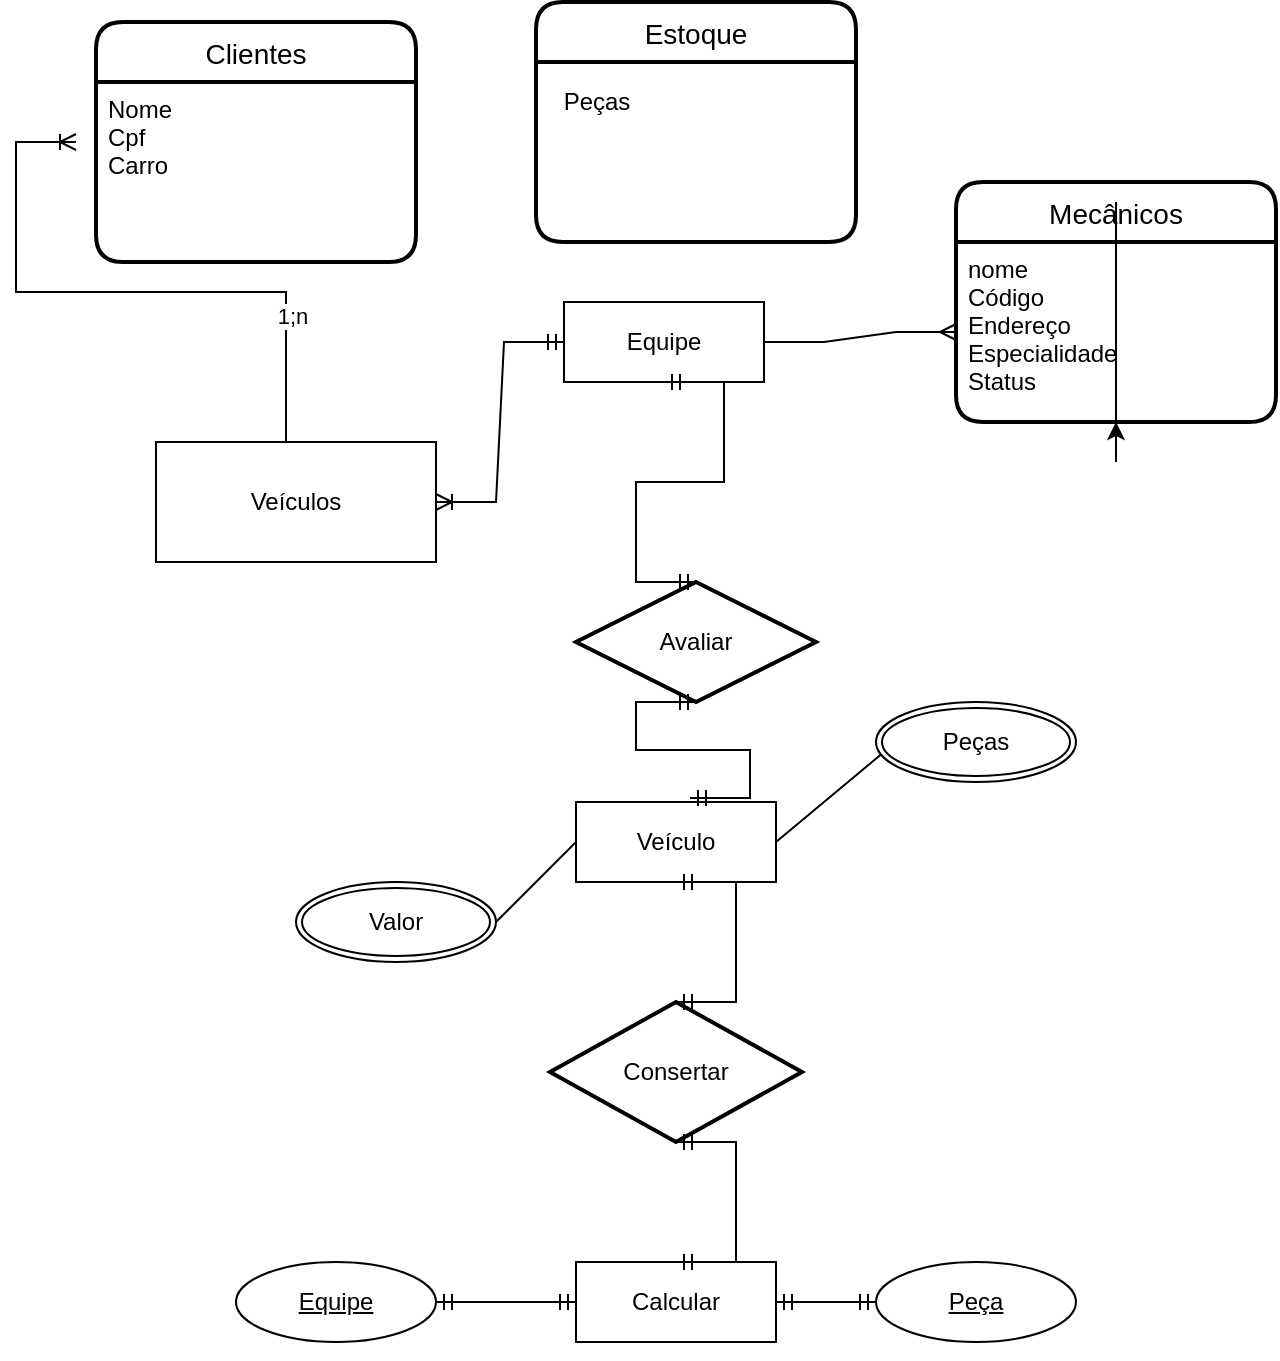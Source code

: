 <mxfile version="20.3.6" type="github">
  <diagram id="n0PA5U3UW_VxZqhZlks4" name="Page-1">
    <mxGraphModel dx="1422" dy="873" grid="1" gridSize="10" guides="1" tooltips="1" connect="1" arrows="1" fold="1" page="1" pageScale="1" pageWidth="827" pageHeight="1169" math="0" shadow="0">
      <root>
        <mxCell id="0" />
        <mxCell id="1" parent="0" />
        <mxCell id="Pp0cXHjPdu-ggRKnJguA-10" value="Mecânicos" style="swimlane;childLayout=stackLayout;horizontal=1;startSize=30;horizontalStack=0;rounded=1;fontSize=14;fontStyle=0;strokeWidth=2;resizeParent=0;resizeLast=1;shadow=0;dashed=0;align=center;" vertex="1" parent="1">
          <mxGeometry x="510" y="120" width="160" height="120" as="geometry" />
        </mxCell>
        <mxCell id="Pp0cXHjPdu-ggRKnJguA-28" style="edgeStyle=orthogonalEdgeStyle;rounded=0;orthogonalLoop=1;jettySize=auto;html=1;" edge="1" parent="Pp0cXHjPdu-ggRKnJguA-10" source="Pp0cXHjPdu-ggRKnJguA-11" target="Pp0cXHjPdu-ggRKnJguA-10">
          <mxGeometry relative="1" as="geometry" />
        </mxCell>
        <mxCell id="Pp0cXHjPdu-ggRKnJguA-11" value="nome&#xa;Código&#xa;Endereço&#xa;Especialidade&#xa;Status&#xa;" style="align=left;strokeColor=none;fillColor=none;spacingLeft=4;fontSize=12;verticalAlign=top;resizable=0;rotatable=0;part=1;" vertex="1" parent="Pp0cXHjPdu-ggRKnJguA-10">
          <mxGeometry y="30" width="160" height="90" as="geometry" />
        </mxCell>
        <mxCell id="Pp0cXHjPdu-ggRKnJguA-14" value="Clientes" style="swimlane;childLayout=stackLayout;horizontal=1;startSize=30;horizontalStack=0;rounded=1;fontSize=14;fontStyle=0;strokeWidth=2;resizeParent=0;resizeLast=1;shadow=0;dashed=0;align=center;" vertex="1" parent="1">
          <mxGeometry x="80" y="40" width="160" height="120" as="geometry" />
        </mxCell>
        <mxCell id="Pp0cXHjPdu-ggRKnJguA-15" value="Nome&#xa;Cpf&#xa;Carro&#xa;" style="align=left;strokeColor=none;fillColor=none;spacingLeft=4;fontSize=12;verticalAlign=top;resizable=0;rotatable=0;part=1;" vertex="1" parent="Pp0cXHjPdu-ggRKnJguA-14">
          <mxGeometry y="30" width="160" height="90" as="geometry" />
        </mxCell>
        <mxCell id="Pp0cXHjPdu-ggRKnJguA-17" value="Veículos" style="whiteSpace=wrap;html=1;align=center;" vertex="1" parent="1">
          <mxGeometry x="110" y="250" width="140" height="60" as="geometry" />
        </mxCell>
        <mxCell id="Pp0cXHjPdu-ggRKnJguA-18" value="" style="edgeStyle=entityRelationEdgeStyle;fontSize=12;html=1;endArrow=ERoneToMany;rounded=0;exitX=0.25;exitY=0;exitDx=0;exitDy=0;" edge="1" parent="1" source="Pp0cXHjPdu-ggRKnJguA-17">
          <mxGeometry width="100" height="100" relative="1" as="geometry">
            <mxPoint x="160" y="220" as="sourcePoint" />
            <mxPoint x="70" y="100" as="targetPoint" />
          </mxGeometry>
        </mxCell>
        <mxCell id="Pp0cXHjPdu-ggRKnJguA-20" value="1;n" style="edgeLabel;html=1;align=center;verticalAlign=middle;resizable=0;points=[];" vertex="1" connectable="0" parent="Pp0cXHjPdu-ggRKnJguA-18">
          <mxGeometry x="-0.462" y="-3" relative="1" as="geometry">
            <mxPoint as="offset" />
          </mxGeometry>
        </mxCell>
        <mxCell id="Pp0cXHjPdu-ggRKnJguA-19" value="Avaliar" style="strokeWidth=2;html=1;shape=mxgraph.flowchart.decision;whiteSpace=wrap;" vertex="1" parent="1">
          <mxGeometry x="320" y="320" width="120" height="60" as="geometry" />
        </mxCell>
        <mxCell id="Pp0cXHjPdu-ggRKnJguA-22" value="" style="edgeStyle=entityRelationEdgeStyle;fontSize=12;html=1;endArrow=ERoneToMany;startArrow=ERmandOne;rounded=0;entryX=1;entryY=0.5;entryDx=0;entryDy=0;exitX=0;exitY=0.5;exitDx=0;exitDy=0;" edge="1" parent="1" source="Pp0cXHjPdu-ggRKnJguA-24" target="Pp0cXHjPdu-ggRKnJguA-17">
          <mxGeometry width="100" height="100" relative="1" as="geometry">
            <mxPoint x="360" y="500" as="sourcePoint" />
            <mxPoint x="460" y="400" as="targetPoint" />
          </mxGeometry>
        </mxCell>
        <mxCell id="Pp0cXHjPdu-ggRKnJguA-24" value="Equipe" style="whiteSpace=wrap;html=1;align=center;" vertex="1" parent="1">
          <mxGeometry x="314" y="180" width="100" height="40" as="geometry" />
        </mxCell>
        <mxCell id="Pp0cXHjPdu-ggRKnJguA-25" value="" style="edgeStyle=entityRelationEdgeStyle;fontSize=12;html=1;endArrow=ERmany;rounded=0;entryX=0;entryY=0.5;entryDx=0;entryDy=0;exitX=1;exitY=0.5;exitDx=0;exitDy=0;" edge="1" parent="1" source="Pp0cXHjPdu-ggRKnJguA-24" target="Pp0cXHjPdu-ggRKnJguA-11">
          <mxGeometry width="100" height="100" relative="1" as="geometry">
            <mxPoint x="360" y="500" as="sourcePoint" />
            <mxPoint x="460" y="400" as="targetPoint" />
          </mxGeometry>
        </mxCell>
        <mxCell id="Pp0cXHjPdu-ggRKnJguA-26" value="" style="edgeStyle=entityRelationEdgeStyle;fontSize=12;html=1;endArrow=ERmandOne;startArrow=ERmandOne;rounded=0;entryX=0.5;entryY=1;entryDx=0;entryDy=0;exitX=0.5;exitY=0;exitDx=0;exitDy=0;exitPerimeter=0;" edge="1" parent="1" source="Pp0cXHjPdu-ggRKnJguA-19" target="Pp0cXHjPdu-ggRKnJguA-24">
          <mxGeometry width="100" height="100" relative="1" as="geometry">
            <mxPoint x="360" y="500" as="sourcePoint" />
            <mxPoint x="460" y="400" as="targetPoint" />
          </mxGeometry>
        </mxCell>
        <mxCell id="Pp0cXHjPdu-ggRKnJguA-29" value="Veículo" style="whiteSpace=wrap;html=1;align=center;" vertex="1" parent="1">
          <mxGeometry x="320" y="430" width="100" height="40" as="geometry" />
        </mxCell>
        <mxCell id="Pp0cXHjPdu-ggRKnJguA-31" value="" style="endArrow=none;html=1;rounded=0;exitX=1;exitY=0.5;exitDx=0;exitDy=0;" edge="1" parent="1" source="Pp0cXHjPdu-ggRKnJguA-29">
          <mxGeometry relative="1" as="geometry">
            <mxPoint x="330" y="450" as="sourcePoint" />
            <mxPoint x="480" y="400" as="targetPoint" />
          </mxGeometry>
        </mxCell>
        <mxCell id="Pp0cXHjPdu-ggRKnJguA-32" value="Peças" style="ellipse;shape=doubleEllipse;margin=3;whiteSpace=wrap;html=1;align=center;" vertex="1" parent="1">
          <mxGeometry x="470" y="380" width="100" height="40" as="geometry" />
        </mxCell>
        <mxCell id="Pp0cXHjPdu-ggRKnJguA-35" value="Estoque" style="swimlane;childLayout=stackLayout;horizontal=1;startSize=30;horizontalStack=0;rounded=1;fontSize=14;fontStyle=0;strokeWidth=2;resizeParent=0;resizeLast=1;shadow=0;dashed=0;align=center;" vertex="1" parent="1">
          <mxGeometry x="300" y="30" width="160" height="120" as="geometry" />
        </mxCell>
        <mxCell id="Pp0cXHjPdu-ggRKnJguA-38" value="Peças" style="text;html=1;align=center;verticalAlign=middle;resizable=0;points=[];autosize=1;strokeColor=none;fillColor=none;" vertex="1" parent="1">
          <mxGeometry x="300" y="65" width="60" height="30" as="geometry" />
        </mxCell>
        <mxCell id="Pp0cXHjPdu-ggRKnJguA-40" value="Consertar" style="strokeWidth=2;html=1;shape=mxgraph.flowchart.decision;whiteSpace=wrap;" vertex="1" parent="1">
          <mxGeometry x="307" y="530" width="126" height="70" as="geometry" />
        </mxCell>
        <mxCell id="Pp0cXHjPdu-ggRKnJguA-41" value="Valor" style="ellipse;shape=doubleEllipse;margin=3;whiteSpace=wrap;html=1;align=center;" vertex="1" parent="1">
          <mxGeometry x="180" y="470" width="100" height="40" as="geometry" />
        </mxCell>
        <mxCell id="Pp0cXHjPdu-ggRKnJguA-42" value="" style="endArrow=none;html=1;rounded=0;exitX=1;exitY=0.5;exitDx=0;exitDy=0;entryX=0;entryY=0.5;entryDx=0;entryDy=0;" edge="1" parent="1" source="Pp0cXHjPdu-ggRKnJguA-41" target="Pp0cXHjPdu-ggRKnJguA-29">
          <mxGeometry relative="1" as="geometry">
            <mxPoint x="330" y="460" as="sourcePoint" />
            <mxPoint x="490" y="460" as="targetPoint" />
          </mxGeometry>
        </mxCell>
        <mxCell id="Pp0cXHjPdu-ggRKnJguA-43" value="" style="edgeStyle=entityRelationEdgeStyle;fontSize=12;html=1;endArrow=ERmandOne;startArrow=ERmandOne;rounded=0;exitX=0.5;exitY=0;exitDx=0;exitDy=0;exitPerimeter=0;entryX=0.5;entryY=1;entryDx=0;entryDy=0;" edge="1" parent="1" source="Pp0cXHjPdu-ggRKnJguA-40" target="Pp0cXHjPdu-ggRKnJguA-29">
          <mxGeometry width="100" height="100" relative="1" as="geometry">
            <mxPoint x="360" y="510" as="sourcePoint" />
            <mxPoint x="460" y="410" as="targetPoint" />
          </mxGeometry>
        </mxCell>
        <mxCell id="Pp0cXHjPdu-ggRKnJguA-44" value="Calcular" style="whiteSpace=wrap;html=1;align=center;" vertex="1" parent="1">
          <mxGeometry x="320" y="660" width="100" height="40" as="geometry" />
        </mxCell>
        <mxCell id="Pp0cXHjPdu-ggRKnJguA-46" style="edgeStyle=orthogonalEdgeStyle;rounded=0;orthogonalLoop=1;jettySize=auto;html=1;exitX=0.5;exitY=1;exitDx=0;exitDy=0;" edge="1" parent="1" source="Pp0cXHjPdu-ggRKnJguA-44" target="Pp0cXHjPdu-ggRKnJguA-44">
          <mxGeometry relative="1" as="geometry" />
        </mxCell>
        <mxCell id="Pp0cXHjPdu-ggRKnJguA-48" value="Equipe" style="ellipse;whiteSpace=wrap;html=1;align=center;fontStyle=4;" vertex="1" parent="1">
          <mxGeometry x="150" y="660" width="100" height="40" as="geometry" />
        </mxCell>
        <mxCell id="Pp0cXHjPdu-ggRKnJguA-49" value="Peça" style="ellipse;whiteSpace=wrap;html=1;align=center;fontStyle=4;" vertex="1" parent="1">
          <mxGeometry x="470" y="660" width="100" height="40" as="geometry" />
        </mxCell>
        <mxCell id="Pp0cXHjPdu-ggRKnJguA-50" value="" style="edgeStyle=entityRelationEdgeStyle;fontSize=12;html=1;endArrow=ERmandOne;startArrow=ERmandOne;rounded=0;exitX=1;exitY=0.5;exitDx=0;exitDy=0;entryX=0;entryY=0.5;entryDx=0;entryDy=0;" edge="1" parent="1" source="Pp0cXHjPdu-ggRKnJguA-48" target="Pp0cXHjPdu-ggRKnJguA-44">
          <mxGeometry width="100" height="100" relative="1" as="geometry">
            <mxPoint x="360" y="510" as="sourcePoint" />
            <mxPoint x="460" y="410" as="targetPoint" />
          </mxGeometry>
        </mxCell>
        <mxCell id="Pp0cXHjPdu-ggRKnJguA-51" value="" style="edgeStyle=entityRelationEdgeStyle;fontSize=12;html=1;endArrow=ERmandOne;startArrow=ERmandOne;rounded=0;exitX=1;exitY=0.5;exitDx=0;exitDy=0;entryX=0;entryY=0.5;entryDx=0;entryDy=0;" edge="1" parent="1" source="Pp0cXHjPdu-ggRKnJguA-44" target="Pp0cXHjPdu-ggRKnJguA-49">
          <mxGeometry width="100" height="100" relative="1" as="geometry">
            <mxPoint x="360" y="510" as="sourcePoint" />
            <mxPoint x="460" y="410" as="targetPoint" />
          </mxGeometry>
        </mxCell>
        <mxCell id="Pp0cXHjPdu-ggRKnJguA-52" value="" style="edgeStyle=entityRelationEdgeStyle;fontSize=12;html=1;endArrow=ERmandOne;startArrow=ERmandOne;rounded=0;exitX=0.5;exitY=1;exitDx=0;exitDy=0;exitPerimeter=0;entryX=0.57;entryY=-0.05;entryDx=0;entryDy=0;entryPerimeter=0;" edge="1" parent="1" source="Pp0cXHjPdu-ggRKnJguA-19" target="Pp0cXHjPdu-ggRKnJguA-29">
          <mxGeometry width="100" height="100" relative="1" as="geometry">
            <mxPoint x="360" y="510" as="sourcePoint" />
            <mxPoint x="460" y="410" as="targetPoint" />
          </mxGeometry>
        </mxCell>
        <mxCell id="Pp0cXHjPdu-ggRKnJguA-53" value="" style="edgeStyle=entityRelationEdgeStyle;fontSize=12;html=1;endArrow=ERmandOne;startArrow=ERmandOne;rounded=0;exitX=0.5;exitY=0;exitDx=0;exitDy=0;entryX=0.5;entryY=1;entryDx=0;entryDy=0;entryPerimeter=0;" edge="1" parent="1" source="Pp0cXHjPdu-ggRKnJguA-44" target="Pp0cXHjPdu-ggRKnJguA-40">
          <mxGeometry width="100" height="100" relative="1" as="geometry">
            <mxPoint x="360" y="510" as="sourcePoint" />
            <mxPoint x="460" y="410" as="targetPoint" />
          </mxGeometry>
        </mxCell>
      </root>
    </mxGraphModel>
  </diagram>
</mxfile>
